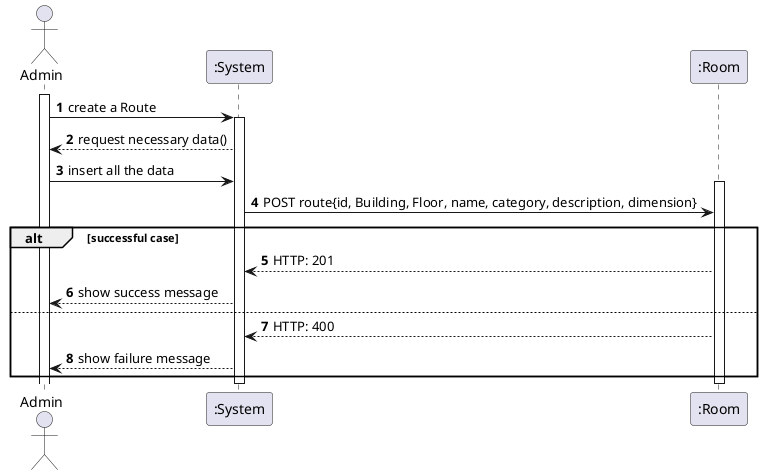 @startuml
autonumber
'hide footbox
actor "Admin" as admin

participant ":System" as sys
participant ":Room" as Room

activate admin

admin -> sys: create a Route
activate sys

sys --> admin: request necessary data()
admin -> sys : insert all the data
activate Room
sys -> Room: POST route{id, Building, Floor, name, category, description, dimension}

alt successful case
    Room --> sys: HTTP: 201
    sys --> admin: show success message
else
    Room --> sys: HTTP: 400
    sys --> admin: show failure message
end
deactivate Room
deactivate sys
@enduml